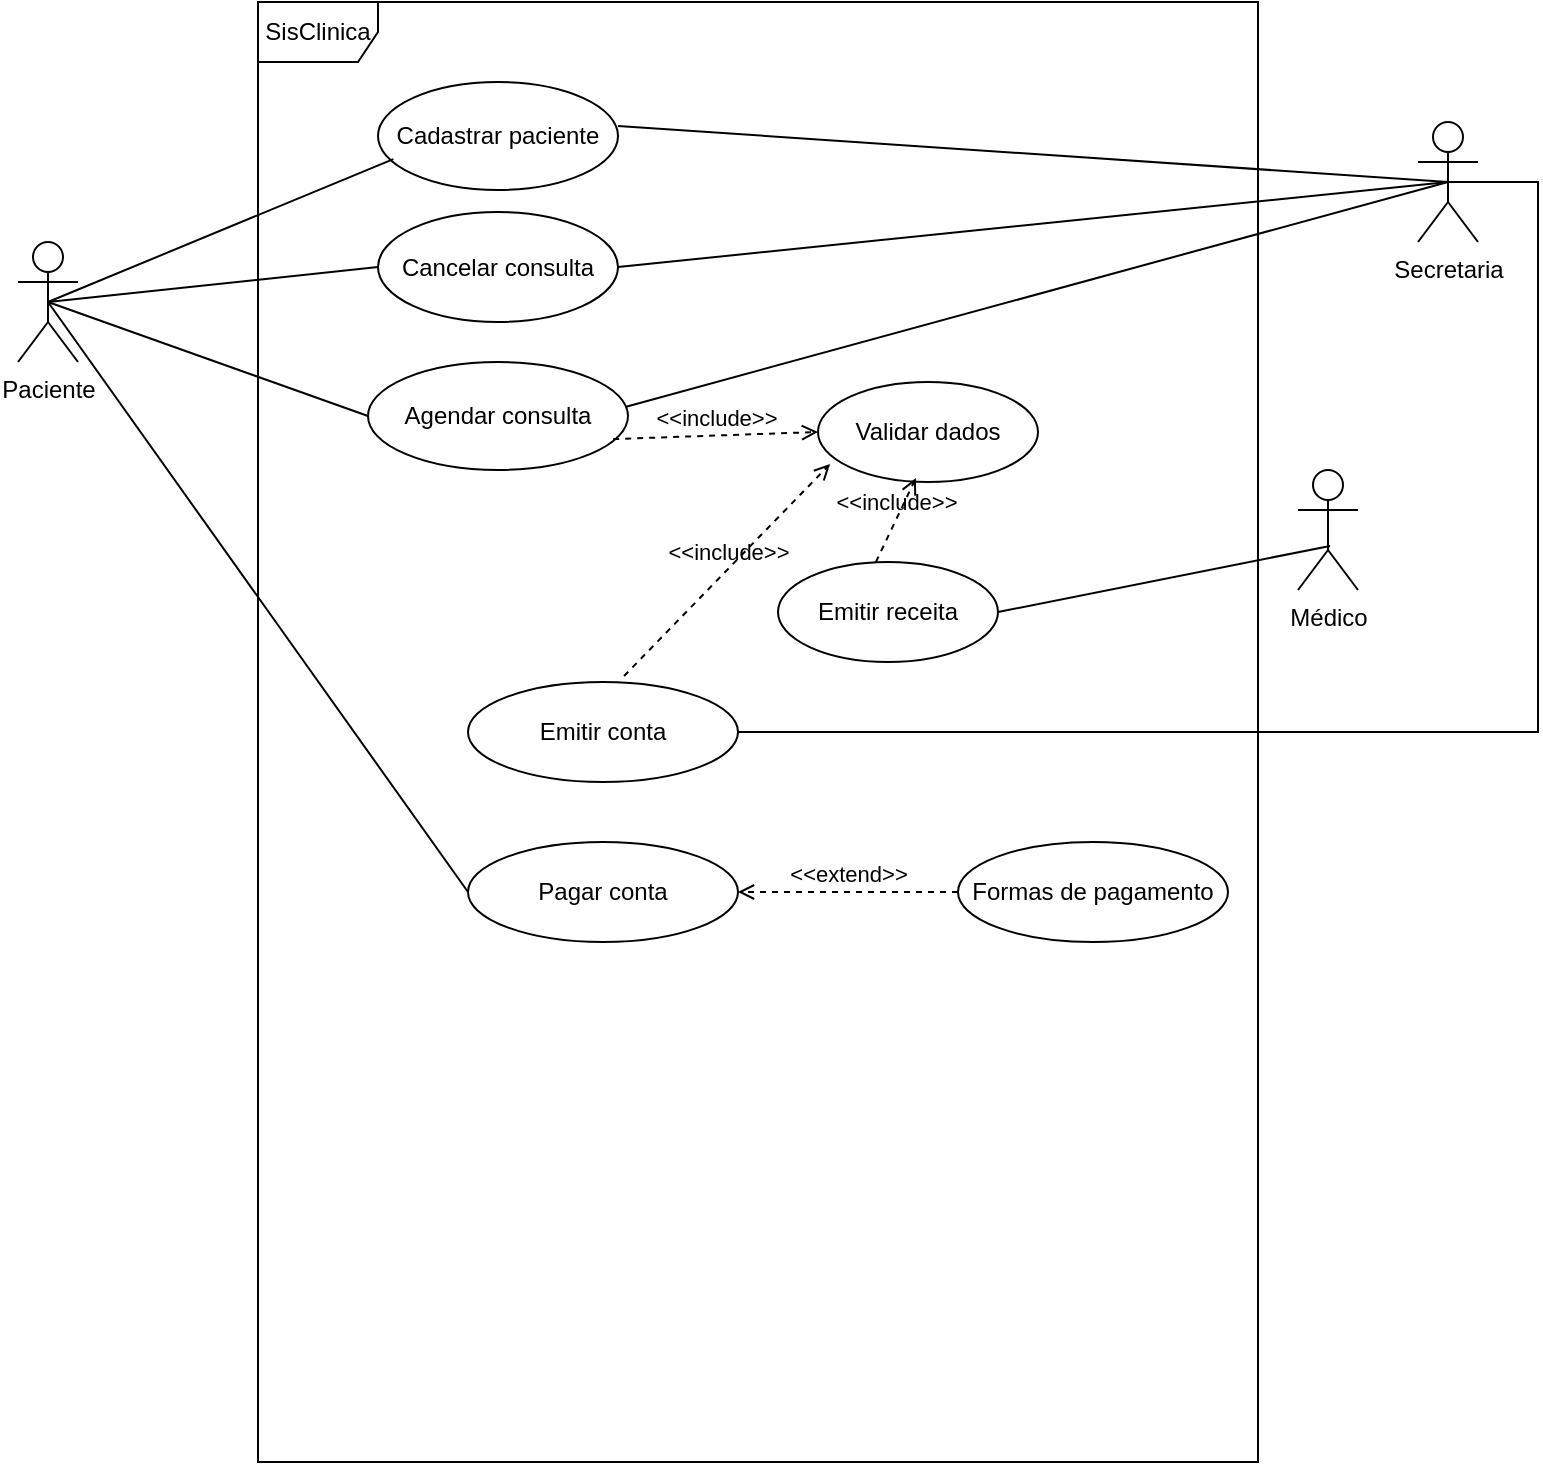 <mxfile version="26.2.9">
  <diagram name="Página-1" id="-U5NV1JjFDJUt0lEeWDw">
    <mxGraphModel dx="866" dy="474" grid="1" gridSize="10" guides="1" tooltips="1" connect="1" arrows="1" fold="1" page="1" pageScale="1" pageWidth="827" pageHeight="1169" math="0" shadow="0">
      <root>
        <mxCell id="0" />
        <mxCell id="1" parent="0" />
        <mxCell id="7N1sBY6tp8WZoKuy71Ki-1" value="Paciente" style="shape=umlActor;verticalLabelPosition=bottom;verticalAlign=top;html=1;" vertex="1" parent="1">
          <mxGeometry x="30" y="160" width="30" height="60" as="geometry" />
        </mxCell>
        <mxCell id="7N1sBY6tp8WZoKuy71Ki-7" value="Agendar consulta" style="ellipse;whiteSpace=wrap;html=1;" vertex="1" parent="1">
          <mxGeometry x="205" y="220" width="130" height="54" as="geometry" />
        </mxCell>
        <mxCell id="7N1sBY6tp8WZoKuy71Ki-8" value="SisClinica" style="shape=umlFrame;whiteSpace=wrap;html=1;pointerEvents=0;" vertex="1" parent="1">
          <mxGeometry x="150" y="40" width="500" height="730" as="geometry" />
        </mxCell>
        <mxCell id="7N1sBY6tp8WZoKuy71Ki-32" style="edgeStyle=orthogonalEdgeStyle;rounded=0;orthogonalLoop=1;jettySize=auto;html=1;exitX=0.5;exitY=0.5;exitDx=0;exitDy=0;exitPerimeter=0;entryX=1;entryY=0.5;entryDx=0;entryDy=0;endArrow=none;startFill=0;" edge="1" parent="1" source="7N1sBY6tp8WZoKuy71Ki-10" target="7N1sBY6tp8WZoKuy71Ki-30">
          <mxGeometry relative="1" as="geometry">
            <Array as="points">
              <mxPoint x="790" y="130" />
              <mxPoint x="790" y="405" />
            </Array>
          </mxGeometry>
        </mxCell>
        <mxCell id="7N1sBY6tp8WZoKuy71Ki-10" value="Secretaria" style="shape=umlActor;verticalLabelPosition=bottom;verticalAlign=top;html=1;" vertex="1" parent="1">
          <mxGeometry x="730" y="100" width="30" height="60" as="geometry" />
        </mxCell>
        <mxCell id="7N1sBY6tp8WZoKuy71Ki-12" value="Cancelar consulta" style="ellipse;whiteSpace=wrap;html=1;" vertex="1" parent="1">
          <mxGeometry x="210" y="145" width="120" height="55" as="geometry" />
        </mxCell>
        <mxCell id="7N1sBY6tp8WZoKuy71Ki-15" value="Cadastrar paciente" style="ellipse;whiteSpace=wrap;html=1;" vertex="1" parent="1">
          <mxGeometry x="210" y="80" width="120" height="54" as="geometry" />
        </mxCell>
        <mxCell id="7N1sBY6tp8WZoKuy71Ki-17" style="rounded=0;orthogonalLoop=1;jettySize=auto;html=1;exitX=0.5;exitY=0.5;exitDx=0;exitDy=0;exitPerimeter=0;entryX=0.064;entryY=0.714;entryDx=0;entryDy=0;entryPerimeter=0;endArrow=none;startFill=0;" edge="1" parent="1" source="7N1sBY6tp8WZoKuy71Ki-1" target="7N1sBY6tp8WZoKuy71Ki-15">
          <mxGeometry relative="1" as="geometry" />
        </mxCell>
        <mxCell id="7N1sBY6tp8WZoKuy71Ki-18" style="rounded=0;orthogonalLoop=1;jettySize=auto;html=1;exitX=0.5;exitY=0.5;exitDx=0;exitDy=0;exitPerimeter=0;entryX=0;entryY=0.5;entryDx=0;entryDy=0;endArrow=none;startFill=0;" edge="1" parent="1" source="7N1sBY6tp8WZoKuy71Ki-1" target="7N1sBY6tp8WZoKuy71Ki-12">
          <mxGeometry relative="1" as="geometry">
            <mxPoint x="55" y="110" as="sourcePoint" />
            <mxPoint x="229" y="100" as="targetPoint" />
          </mxGeometry>
        </mxCell>
        <mxCell id="7N1sBY6tp8WZoKuy71Ki-19" style="rounded=0;orthogonalLoop=1;jettySize=auto;html=1;exitX=0.5;exitY=0.5;exitDx=0;exitDy=0;exitPerimeter=0;entryX=0;entryY=0.5;entryDx=0;entryDy=0;endArrow=none;startFill=0;" edge="1" parent="1" source="7N1sBY6tp8WZoKuy71Ki-1" target="7N1sBY6tp8WZoKuy71Ki-7">
          <mxGeometry relative="1" as="geometry">
            <mxPoint x="65" y="120" as="sourcePoint" />
            <mxPoint x="239" y="110" as="targetPoint" />
            <Array as="points" />
          </mxGeometry>
        </mxCell>
        <mxCell id="7N1sBY6tp8WZoKuy71Ki-20" style="rounded=0;orthogonalLoop=1;jettySize=auto;html=1;exitX=1;exitY=0.5;exitDx=0;exitDy=0;endArrow=none;startFill=0;entryX=0.5;entryY=0.5;entryDx=0;entryDy=0;entryPerimeter=0;" edge="1" parent="1" target="7N1sBY6tp8WZoKuy71Ki-10">
          <mxGeometry relative="1" as="geometry">
            <mxPoint x="330" y="102" as="sourcePoint" />
            <mxPoint x="730" y="240" as="targetPoint" />
          </mxGeometry>
        </mxCell>
        <mxCell id="7N1sBY6tp8WZoKuy71Ki-21" style="rounded=0;orthogonalLoop=1;jettySize=auto;html=1;exitX=1;exitY=0.5;exitDx=0;exitDy=0;entryX=0.5;entryY=0.5;entryDx=0;entryDy=0;entryPerimeter=0;endArrow=none;startFill=0;" edge="1" parent="1" source="7N1sBY6tp8WZoKuy71Ki-12" target="7N1sBY6tp8WZoKuy71Ki-10">
          <mxGeometry relative="1" as="geometry">
            <mxPoint x="360" y="85" as="sourcePoint" />
            <mxPoint x="754" y="109" as="targetPoint" />
          </mxGeometry>
        </mxCell>
        <mxCell id="7N1sBY6tp8WZoKuy71Ki-22" style="rounded=0;orthogonalLoop=1;jettySize=auto;html=1;exitX=0.993;exitY=0.414;exitDx=0;exitDy=0;entryX=0.5;entryY=0.5;entryDx=0;entryDy=0;entryPerimeter=0;endArrow=none;startFill=0;exitPerimeter=0;" edge="1" parent="1" source="7N1sBY6tp8WZoKuy71Ki-7" target="7N1sBY6tp8WZoKuy71Ki-10">
          <mxGeometry relative="1" as="geometry">
            <mxPoint x="360" y="165" as="sourcePoint" />
            <mxPoint x="755" y="112" as="targetPoint" />
          </mxGeometry>
        </mxCell>
        <mxCell id="7N1sBY6tp8WZoKuy71Ki-23" value="&amp;lt;&amp;lt;include&amp;gt;&amp;gt;" style="html=1;verticalAlign=bottom;labelBackgroundColor=none;endArrow=open;endFill=0;dashed=1;rounded=0;exitX=0.943;exitY=0.714;exitDx=0;exitDy=0;exitPerimeter=0;entryX=0;entryY=0.5;entryDx=0;entryDy=0;" edge="1" parent="1" source="7N1sBY6tp8WZoKuy71Ki-7" target="7N1sBY6tp8WZoKuy71Ki-24">
          <mxGeometry width="160" relative="1" as="geometry">
            <mxPoint x="330" y="270" as="sourcePoint" />
            <mxPoint x="490" y="270" as="targetPoint" />
          </mxGeometry>
        </mxCell>
        <mxCell id="7N1sBY6tp8WZoKuy71Ki-24" value="Validar dados" style="ellipse;whiteSpace=wrap;html=1;" vertex="1" parent="1">
          <mxGeometry x="430" y="230" width="110" height="50" as="geometry" />
        </mxCell>
        <mxCell id="7N1sBY6tp8WZoKuy71Ki-25" value="Médico" style="shape=umlActor;verticalLabelPosition=bottom;verticalAlign=top;html=1;" vertex="1" parent="1">
          <mxGeometry x="670" y="274" width="30" height="60" as="geometry" />
        </mxCell>
        <mxCell id="7N1sBY6tp8WZoKuy71Ki-26" value="Emitir receita" style="ellipse;whiteSpace=wrap;html=1;" vertex="1" parent="1">
          <mxGeometry x="410" y="320" width="110" height="50" as="geometry" />
        </mxCell>
        <mxCell id="7N1sBY6tp8WZoKuy71Ki-27" style="rounded=0;orthogonalLoop=1;jettySize=auto;html=1;exitX=1;exitY=0.5;exitDx=0;exitDy=0;entryX=0.533;entryY=0.633;entryDx=0;entryDy=0;entryPerimeter=0;endArrow=none;startFill=0;" edge="1" parent="1" source="7N1sBY6tp8WZoKuy71Ki-26" target="7N1sBY6tp8WZoKuy71Ki-25">
          <mxGeometry relative="1" as="geometry" />
        </mxCell>
        <mxCell id="7N1sBY6tp8WZoKuy71Ki-29" value="&amp;lt;&amp;lt;include&amp;gt;&amp;gt;" style="html=1;verticalAlign=bottom;labelBackgroundColor=none;endArrow=open;endFill=0;dashed=1;rounded=0;entryX=0.445;entryY=0.96;entryDx=0;entryDy=0;entryPerimeter=0;exitX=0.445;exitY=0;exitDx=0;exitDy=0;exitPerimeter=0;" edge="1" parent="1" source="7N1sBY6tp8WZoKuy71Ki-26" target="7N1sBY6tp8WZoKuy71Ki-24">
          <mxGeometry width="160" relative="1" as="geometry">
            <mxPoint x="330" y="370" as="sourcePoint" />
            <mxPoint x="490" y="370" as="targetPoint" />
          </mxGeometry>
        </mxCell>
        <mxCell id="7N1sBY6tp8WZoKuy71Ki-30" value="Emitir conta" style="ellipse;whiteSpace=wrap;html=1;" vertex="1" parent="1">
          <mxGeometry x="255" y="380" width="135" height="50" as="geometry" />
        </mxCell>
        <mxCell id="7N1sBY6tp8WZoKuy71Ki-33" value="Pagar conta" style="ellipse;whiteSpace=wrap;html=1;" vertex="1" parent="1">
          <mxGeometry x="255" y="460" width="135" height="50" as="geometry" />
        </mxCell>
        <mxCell id="7N1sBY6tp8WZoKuy71Ki-34" style="rounded=0;orthogonalLoop=1;jettySize=auto;html=1;exitX=0.5;exitY=0.5;exitDx=0;exitDy=0;exitPerimeter=0;entryX=0;entryY=0.5;entryDx=0;entryDy=0;endArrow=none;startFill=0;" edge="1" parent="1" source="7N1sBY6tp8WZoKuy71Ki-1" target="7N1sBY6tp8WZoKuy71Ki-33">
          <mxGeometry relative="1" as="geometry">
            <mxPoint x="55" y="200" as="sourcePoint" />
            <mxPoint x="215" y="257" as="targetPoint" />
            <Array as="points" />
          </mxGeometry>
        </mxCell>
        <mxCell id="7N1sBY6tp8WZoKuy71Ki-35" value="&amp;lt;&amp;lt;include&amp;gt;&amp;gt;" style="html=1;verticalAlign=bottom;labelBackgroundColor=none;endArrow=open;endFill=0;dashed=1;rounded=0;exitX=0.578;exitY=-0.06;exitDx=0;exitDy=0;exitPerimeter=0;entryX=0.055;entryY=0.82;entryDx=0;entryDy=0;entryPerimeter=0;" edge="1" parent="1" source="7N1sBY6tp8WZoKuy71Ki-30" target="7N1sBY6tp8WZoKuy71Ki-24">
          <mxGeometry width="160" relative="1" as="geometry">
            <mxPoint x="330" y="370" as="sourcePoint" />
            <mxPoint x="490" y="370" as="targetPoint" />
          </mxGeometry>
        </mxCell>
        <mxCell id="7N1sBY6tp8WZoKuy71Ki-36" value="Formas de pagamento" style="ellipse;whiteSpace=wrap;html=1;" vertex="1" parent="1">
          <mxGeometry x="500" y="460" width="135" height="50" as="geometry" />
        </mxCell>
        <mxCell id="7N1sBY6tp8WZoKuy71Ki-37" value="&amp;lt;&amp;lt;extend&amp;gt;&amp;gt;" style="html=1;verticalAlign=bottom;labelBackgroundColor=none;endArrow=open;endFill=0;dashed=1;rounded=0;exitX=0;exitY=0.5;exitDx=0;exitDy=0;entryX=1;entryY=0.5;entryDx=0;entryDy=0;" edge="1" parent="1" source="7N1sBY6tp8WZoKuy71Ki-36" target="7N1sBY6tp8WZoKuy71Ki-33">
          <mxGeometry width="160" relative="1" as="geometry">
            <mxPoint x="360" y="530" as="sourcePoint" />
            <mxPoint x="520" y="530" as="targetPoint" />
          </mxGeometry>
        </mxCell>
      </root>
    </mxGraphModel>
  </diagram>
</mxfile>
